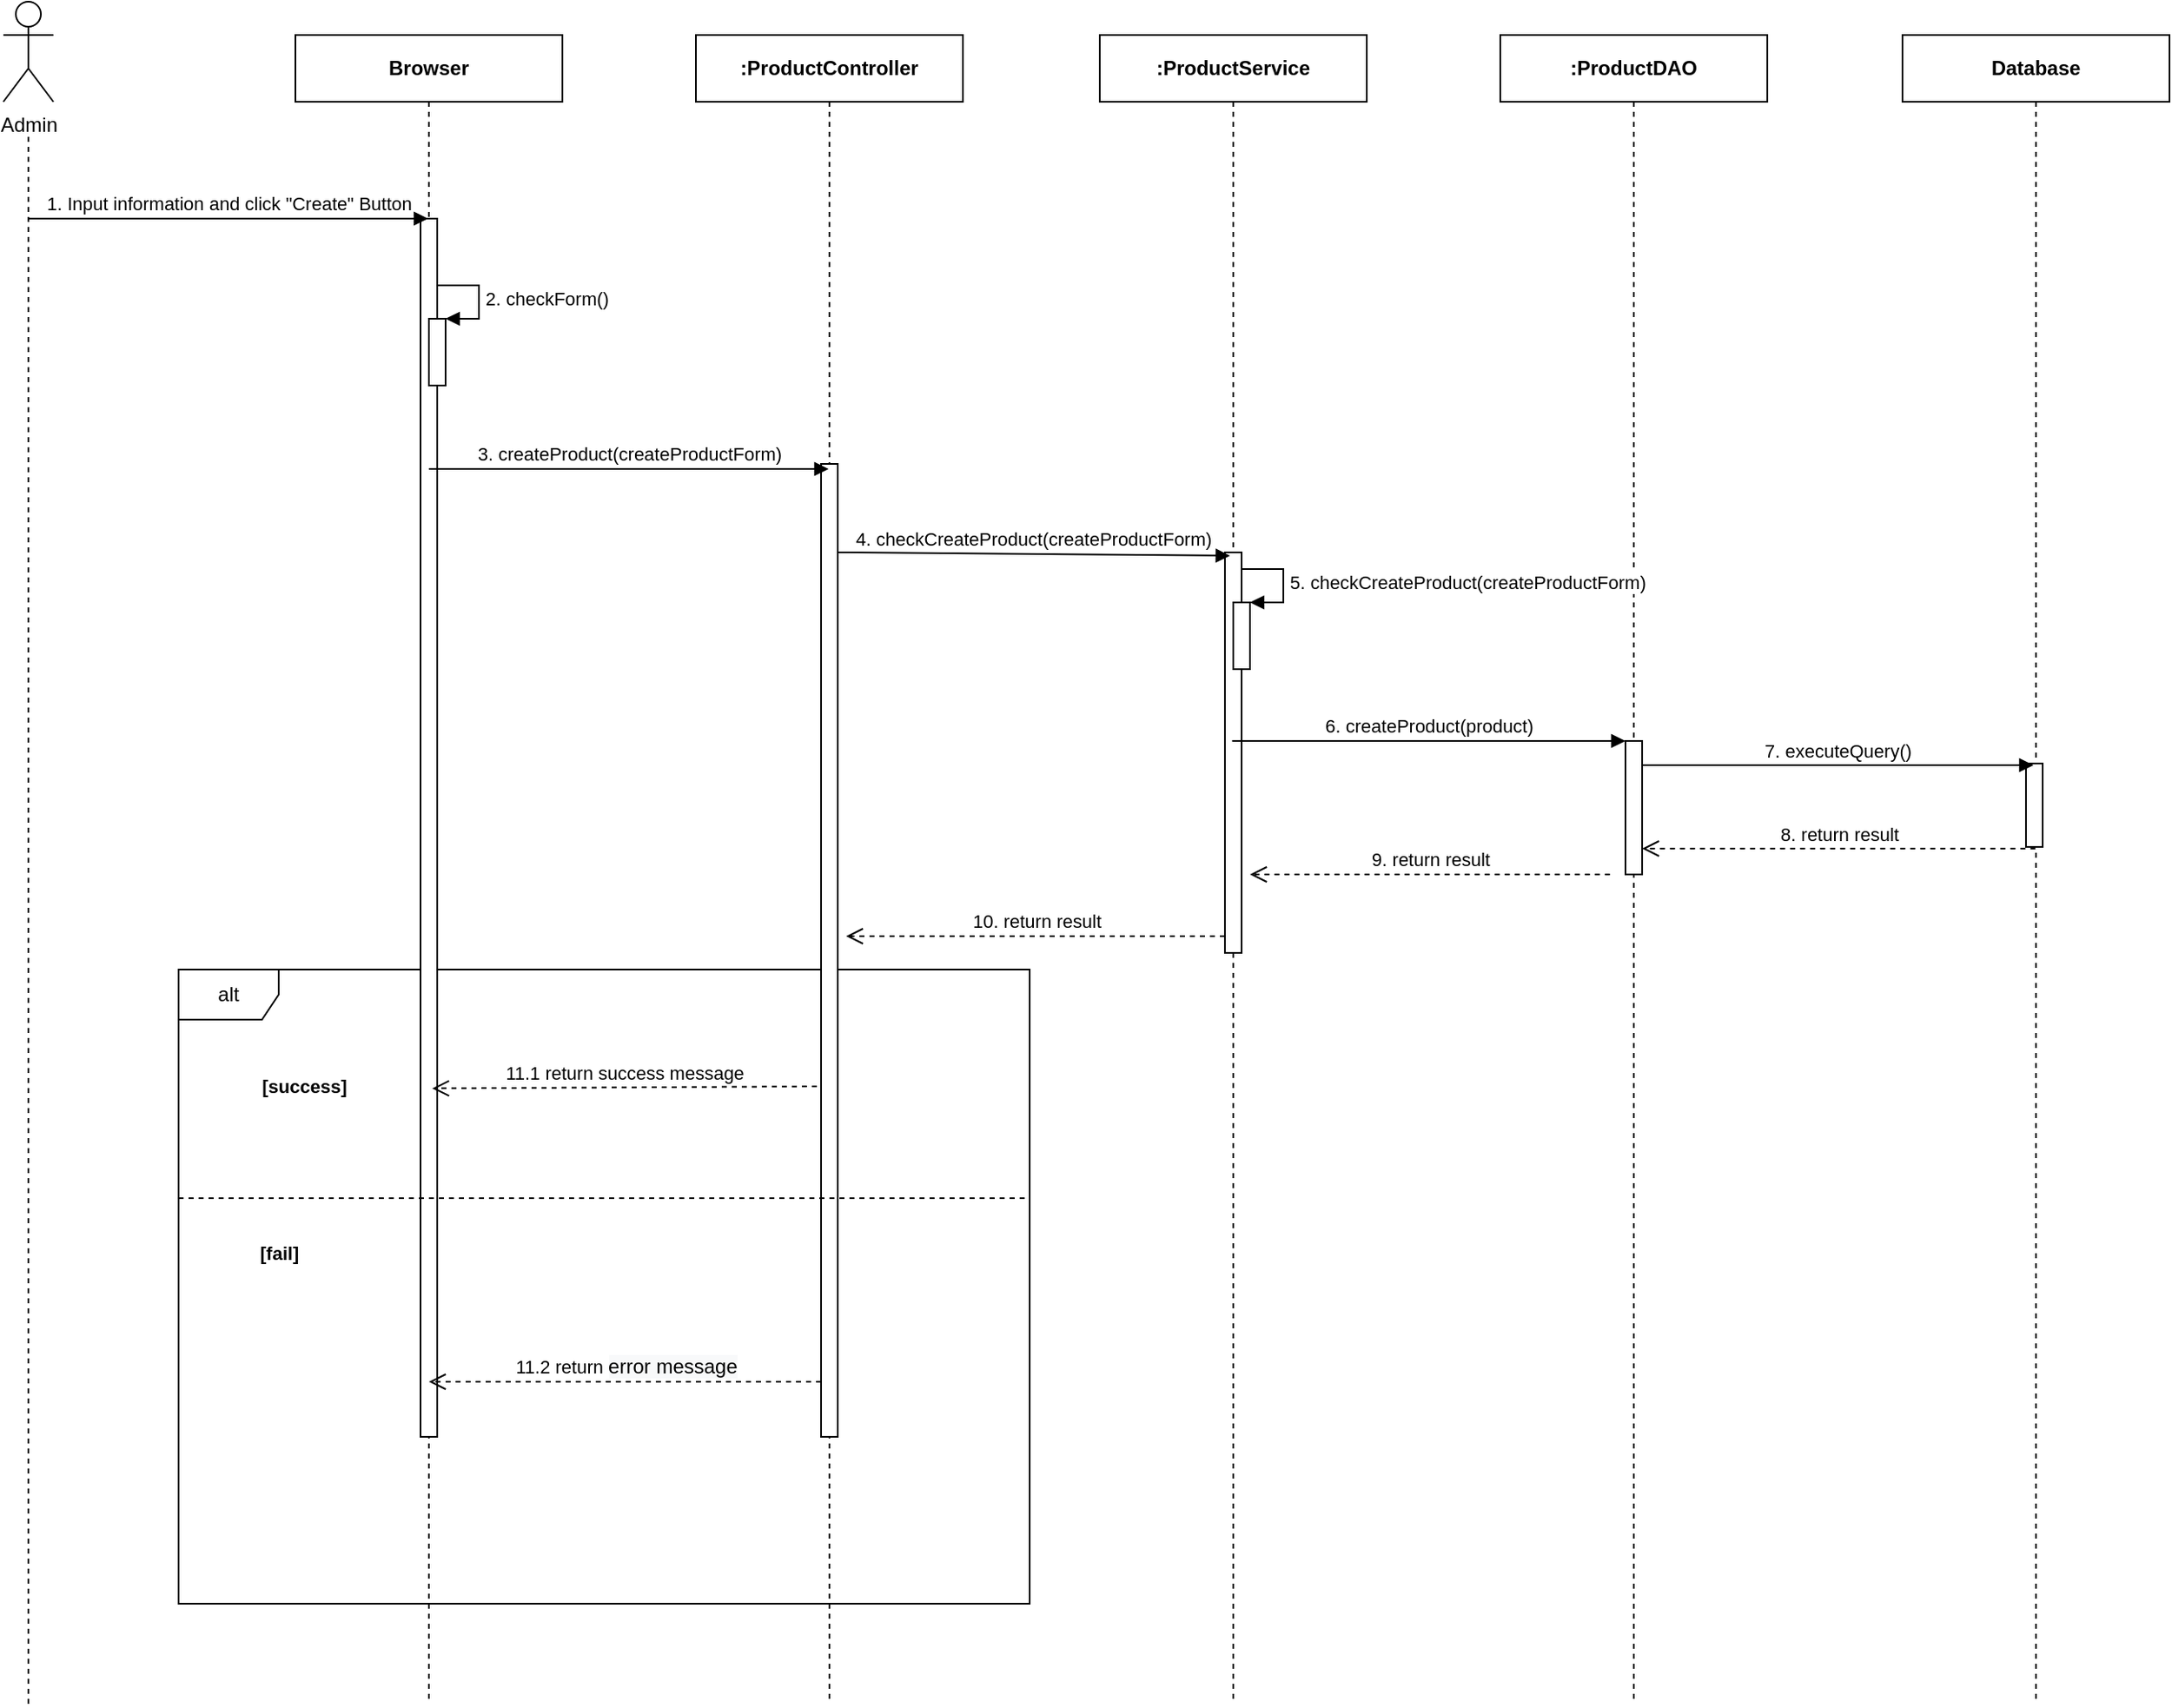 <mxfile version="14.4.3" type="device"><diagram id="6zgcsjymxZ_g00Ho4Uq6" name="Ev02"><mxGraphModel dx="1346" dy="778" grid="1" gridSize="10" guides="1" tooltips="1" connect="1" arrows="1" fold="1" page="1" pageScale="1" pageWidth="850" pageHeight="1100" math="0" shadow="0"><root><mxCell id="0"/><mxCell id="1" parent="0"/><mxCell id="yzwAPXFp-dbg6nOfdKmi-24" value="alt" style="shape=umlFrame;whiteSpace=wrap;html=1;" parent="1" vertex="1"><mxGeometry x="410" y="640" width="510" height="380" as="geometry"/></mxCell><mxCell id="FdkR-6frvqI1w1oyDN4N-4" value="&lt;b&gt;Browser&lt;/b&gt;" style="shape=umlLifeline;perimeter=lifelinePerimeter;whiteSpace=wrap;html=1;container=1;collapsible=0;recursiveResize=0;outlineConnect=0;" parent="1" vertex="1"><mxGeometry x="480" y="80" width="160" height="1000" as="geometry"/></mxCell><mxCell id="FdkR-6frvqI1w1oyDN4N-5" value="" style="html=1;points=[];perimeter=orthogonalPerimeter;" parent="FdkR-6frvqI1w1oyDN4N-4" vertex="1"><mxGeometry x="75" y="110" width="10" height="730" as="geometry"/></mxCell><mxCell id="FdkR-6frvqI1w1oyDN4N-6" value="&lt;b&gt;:ProductDAO&lt;/b&gt;" style="shape=umlLifeline;perimeter=lifelinePerimeter;whiteSpace=wrap;html=1;container=1;collapsible=0;recursiveResize=0;outlineConnect=0;" parent="1" vertex="1"><mxGeometry x="1202" y="80" width="160" height="1000" as="geometry"/></mxCell><mxCell id="FdkR-6frvqI1w1oyDN4N-7" value="&lt;b&gt;:ProductService&lt;/b&gt;" style="shape=umlLifeline;perimeter=lifelinePerimeter;whiteSpace=wrap;html=1;container=1;collapsible=0;recursiveResize=0;outlineConnect=0;" parent="1" vertex="1"><mxGeometry x="962" y="80" width="160" height="1000" as="geometry"/></mxCell><mxCell id="FdkR-6frvqI1w1oyDN4N-8" value="" style="html=1;points=[];perimeter=orthogonalPerimeter;" parent="FdkR-6frvqI1w1oyDN4N-7" vertex="1"><mxGeometry x="75" y="310" width="10" height="240" as="geometry"/></mxCell><mxCell id="FdkR-6frvqI1w1oyDN4N-10" value="&lt;b&gt;:ProductController&lt;/b&gt;" style="shape=umlLifeline;perimeter=lifelinePerimeter;whiteSpace=wrap;html=1;container=1;collapsible=0;recursiveResize=0;outlineConnect=0;" parent="1" vertex="1"><mxGeometry x="720" y="80" width="160" height="1000" as="geometry"/></mxCell><mxCell id="FdkR-6frvqI1w1oyDN4N-11" value="" style="html=1;points=[];perimeter=orthogonalPerimeter;" parent="FdkR-6frvqI1w1oyDN4N-10" vertex="1"><mxGeometry x="75" y="257" width="10" height="583" as="geometry"/></mxCell><mxCell id="FdkR-6frvqI1w1oyDN4N-12" value="1. Input information and click &quot;Create&quot;&amp;nbsp;Button" style="html=1;verticalAlign=bottom;endArrow=block;" parent="1" target="FdkR-6frvqI1w1oyDN4N-4" edge="1"><mxGeometry width="80" relative="1" as="geometry"><mxPoint x="320" y="190" as="sourcePoint"/><mxPoint x="400" y="190" as="targetPoint"/></mxGeometry></mxCell><mxCell id="FdkR-6frvqI1w1oyDN4N-13" value="3. createProduct(createProductForm)" style="html=1;verticalAlign=bottom;endArrow=block;" parent="1" edge="1"><mxGeometry width="80" relative="1" as="geometry"><mxPoint x="560" y="340.0" as="sourcePoint"/><mxPoint x="799.5" y="340.0" as="targetPoint"/></mxGeometry></mxCell><mxCell id="FdkR-6frvqI1w1oyDN4N-21" value="4. checkCreateProduct(createProductForm)" style="html=1;verticalAlign=bottom;endArrow=block;" parent="1" edge="1"><mxGeometry relative="1" as="geometry"><mxPoint x="805" y="390.0" as="sourcePoint"/><mxPoint x="1040" y="392" as="targetPoint"/></mxGeometry></mxCell><mxCell id="FdkR-6frvqI1w1oyDN4N-30" value="" style="html=1;points=[];perimeter=orthogonalPerimeter;" parent="1" vertex="1"><mxGeometry x="1042" y="420" width="10" height="40" as="geometry"/></mxCell><mxCell id="FdkR-6frvqI1w1oyDN4N-31" value="&lt;span style=&quot;text-align: center&quot;&gt;5. checkCreateProduct&lt;/span&gt;&lt;span style=&quot;text-align: center&quot;&gt;(&lt;/span&gt;&lt;span style=&quot;text-align: center&quot;&gt;createProductForm&lt;/span&gt;&lt;span style=&quot;text-align: center&quot;&gt;)&lt;/span&gt;" style="edgeStyle=orthogonalEdgeStyle;html=1;align=left;spacingLeft=2;endArrow=block;rounded=0;entryX=1;entryY=0;" parent="1" target="FdkR-6frvqI1w1oyDN4N-30" edge="1"><mxGeometry relative="1" as="geometry"><mxPoint x="1047" y="400" as="sourcePoint"/><Array as="points"><mxPoint x="1072" y="400"/></Array></mxGeometry></mxCell><mxCell id="FdkR-6frvqI1w1oyDN4N-36" value="" style="html=1;points=[];perimeter=orthogonalPerimeter;" parent="1" vertex="1"><mxGeometry x="1277" y="503" width="10" height="80" as="geometry"/></mxCell><mxCell id="FdkR-6frvqI1w1oyDN4N-37" value="6. createProduct(product)" style="html=1;verticalAlign=bottom;endArrow=block;entryX=0;entryY=0;" parent="1" target="FdkR-6frvqI1w1oyDN4N-36" edge="1"><mxGeometry relative="1" as="geometry"><mxPoint x="1041.324" y="503" as="sourcePoint"/></mxGeometry></mxCell><mxCell id="FdkR-6frvqI1w1oyDN4N-38" value="9. return result" style="html=1;verticalAlign=bottom;endArrow=open;dashed=1;endSize=8;exitX=0;exitY=0.95;" parent="1" edge="1"><mxGeometry relative="1" as="geometry"><mxPoint x="1052" y="583" as="targetPoint"/><mxPoint x="1267.68" y="583" as="sourcePoint"/></mxGeometry></mxCell><mxCell id="FdkR-6frvqI1w1oyDN4N-40" value="" style="html=1;points=[];perimeter=orthogonalPerimeter;" parent="1" vertex="1"><mxGeometry x="560" y="250" width="10" height="40" as="geometry"/></mxCell><mxCell id="FdkR-6frvqI1w1oyDN4N-41" value="2. checkForm()" style="edgeStyle=orthogonalEdgeStyle;html=1;align=left;spacingLeft=2;endArrow=block;rounded=0;entryX=1;entryY=0;" parent="1" target="FdkR-6frvqI1w1oyDN4N-40" edge="1"><mxGeometry relative="1" as="geometry"><mxPoint x="565" y="230" as="sourcePoint"/><Array as="points"><mxPoint x="590" y="230"/></Array></mxGeometry></mxCell><mxCell id="RIfPgvgA9GkvsjKiXeQe-12" value="11.1 return success message" style="html=1;verticalAlign=bottom;endArrow=open;dashed=1;endSize=8;exitX=-0.2;exitY=0.747;entryX=1;entryY=0.749;entryDx=0;entryDy=0;entryPerimeter=0;exitDx=0;exitDy=0;exitPerimeter=0;" parent="1" edge="1"><mxGeometry relative="1" as="geometry"><mxPoint x="562" y="711.2" as="targetPoint"/><mxPoint x="792.5" y="710.0" as="sourcePoint"/></mxGeometry></mxCell><mxCell id="1MQxS8ZW6izH8ec9VY90-1" value="&lt;b&gt;Database&lt;/b&gt;" style="shape=umlLifeline;perimeter=lifelinePerimeter;whiteSpace=wrap;html=1;container=1;collapsible=0;recursiveResize=0;outlineConnect=0;" parent="1" vertex="1"><mxGeometry x="1443" y="80" width="160" height="1000" as="geometry"/></mxCell><mxCell id="1MQxS8ZW6izH8ec9VY90-2" value="" style="html=1;points=[];perimeter=orthogonalPerimeter;" parent="1" vertex="1"><mxGeometry x="1517" y="516.5" width="10" height="50" as="geometry"/></mxCell><mxCell id="1MQxS8ZW6izH8ec9VY90-3" value="7. executeQuery()" style="html=1;verticalAlign=bottom;endArrow=block;" parent="1" edge="1"><mxGeometry relative="1" as="geometry"><mxPoint x="1287.004" y="517.5" as="sourcePoint"/><mxPoint x="1521.5" y="517.5" as="targetPoint"/></mxGeometry></mxCell><mxCell id="1MQxS8ZW6izH8ec9VY90-4" value="8. return result" style="html=1;verticalAlign=bottom;endArrow=open;dashed=1;endSize=8;exitX=0;exitY=0.95;" parent="1" edge="1"><mxGeometry relative="1" as="geometry"><mxPoint x="1287.004" y="567.5" as="targetPoint"/><mxPoint x="1522.68" y="567.5" as="sourcePoint"/></mxGeometry></mxCell><mxCell id="5-ca7pvaB4VWYRRdcBnN-1" value="&lt;span style=&quot;font-size: 11px ; background-color: rgb(255 , 255 , 255)&quot;&gt;&lt;b&gt;[success]&lt;/b&gt;&lt;/span&gt;" style="text;html=1;align=center;verticalAlign=middle;resizable=0;points=[];autosize=1;" parent="1" vertex="1"><mxGeometry x="450" y="700" width="70" height="20" as="geometry"/></mxCell><mxCell id="5-ca7pvaB4VWYRRdcBnN-2" value="&lt;span style=&quot;font-size: 11px ; background-color: rgb(255 , 255 , 255)&quot;&gt;&lt;b&gt;[fail]&lt;/b&gt;&lt;/span&gt;" style="text;html=1;align=center;verticalAlign=middle;resizable=0;points=[];autosize=1;" parent="1" vertex="1"><mxGeometry x="450" y="800" width="40" height="20" as="geometry"/></mxCell><mxCell id="yzwAPXFp-dbg6nOfdKmi-20" value="11.2 return&amp;nbsp;&lt;span style=&quot;font-size: 12px ; background-color: rgb(248 , 249 , 250)&quot;&gt;error message&lt;/span&gt;" style="html=1;verticalAlign=bottom;endArrow=open;dashed=1;endSize=8;" parent="1" edge="1"><mxGeometry relative="1" as="geometry"><mxPoint x="795" y="887" as="sourcePoint"/><mxPoint x="560" y="887" as="targetPoint"/></mxGeometry></mxCell><mxCell id="RIfPgvgA9GkvsjKiXeQe-9" value="" style="endArrow=none;dashed=1;html=1;" parent="1" edge="1"><mxGeometry width="50" height="50" relative="1" as="geometry"><mxPoint x="410" y="777" as="sourcePoint"/><mxPoint x="920" y="777" as="targetPoint"/></mxGeometry></mxCell><mxCell id="8dtpa0p9CyJSAH9cDzFI-1" value="10. return result" style="html=1;verticalAlign=bottom;endArrow=open;dashed=1;endSize=8;" parent="1" source="FdkR-6frvqI1w1oyDN4N-8" edge="1"><mxGeometry relative="1" as="geometry"><mxPoint x="810" y="620" as="targetPoint"/><mxPoint x="1025.68" y="620" as="sourcePoint"/></mxGeometry></mxCell><mxCell id="MT-jcJXZ3M_CMXQK706E-1" value="Admin" style="shape=umlActor;verticalLabelPosition=bottom;verticalAlign=top;html=1;outlineConnect=0;rounded=0;glass=0;sketch=0;fillColor=none;" vertex="1" parent="1"><mxGeometry x="305" y="60" width="30" height="60" as="geometry"/></mxCell><mxCell id="MT-jcJXZ3M_CMXQK706E-2" value="" style="endArrow=none;dashed=1;html=1;" edge="1" parent="1"><mxGeometry width="50" height="50" relative="1" as="geometry"><mxPoint x="320" y="1080" as="sourcePoint"/><mxPoint x="320" y="140" as="targetPoint"/></mxGeometry></mxCell></root></mxGraphModel></diagram></mxfile>
